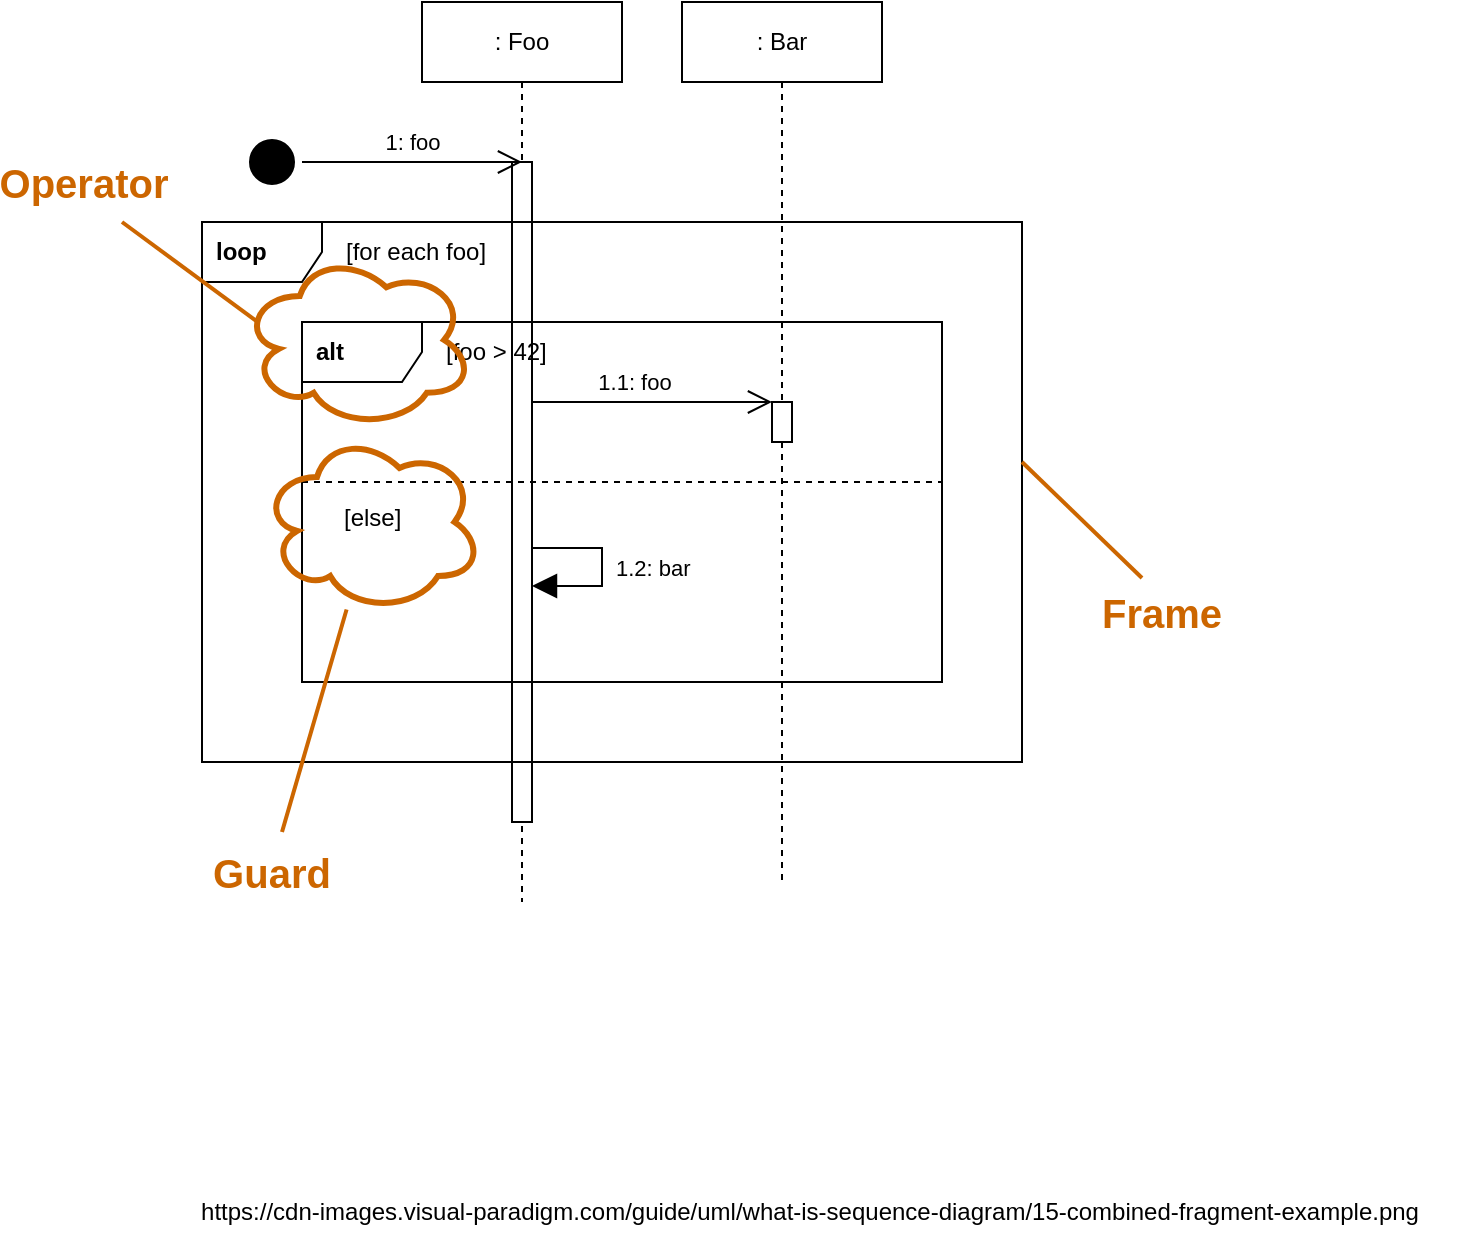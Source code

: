 <mxfile version="21.0.4" type="device"><diagram name="Page-1" id="hWXQlN_SlUSQMH_7Mq-K"><mxGraphModel dx="911" dy="596" grid="1" gridSize="5" guides="1" tooltips="1" connect="1" arrows="1" fold="1" page="1" pageScale="1" pageWidth="827" pageHeight="1169" math="0" shadow="0"><root><mxCell id="0"/><mxCell id="1" parent="0"/><mxCell id="8mDDoHTems4cO-qhNGnl-1" value=": Foo" style="shape=umlLifeline;perimeter=lifelinePerimeter;whiteSpace=wrap;html=1;container=0;dropTarget=0;collapsible=0;recursiveResize=0;outlineConnect=0;portConstraint=eastwest;newEdgeStyle={&quot;edgeStyle&quot;:&quot;elbowEdgeStyle&quot;,&quot;elbow&quot;:&quot;vertical&quot;,&quot;curved&quot;:0,&quot;rounded&quot;:0};allowArrows=0;connectable=0;" vertex="1" parent="1"><mxGeometry x="220" y="50" width="100" height="450" as="geometry"/></mxCell><mxCell id="8mDDoHTems4cO-qhNGnl-2" value="" style="rounded=0;whiteSpace=wrap;html=1;connectable=0;" vertex="1" parent="1"><mxGeometry x="265" y="130" width="10" height="330" as="geometry"/></mxCell><mxCell id="8mDDoHTems4cO-qhNGnl-3" value="" style="ellipse;html=1;shape=startState;fillColor=#000000;strokeColor=#000000;strokeWidth=1;" vertex="1" parent="1"><mxGeometry x="130" y="115" width="30" height="30" as="geometry"/></mxCell><mxCell id="8mDDoHTems4cO-qhNGnl-10" value="" style="endArrow=open;html=1;rounded=0;endFill=0;endSize=10;startSize=10;" edge="1" parent="1" source="8mDDoHTems4cO-qhNGnl-3"><mxGeometry width="50" height="50" relative="1" as="geometry"><mxPoint x="120" y="220" as="sourcePoint"/><mxPoint x="270" y="130" as="targetPoint"/></mxGeometry></mxCell><mxCell id="8mDDoHTems4cO-qhNGnl-11" value="1: foo" style="edgeLabel;html=1;align=center;verticalAlign=middle;resizable=0;points=[];" vertex="1" connectable="0" parent="8mDDoHTems4cO-qhNGnl-10"><mxGeometry x="0.095" y="2" relative="1" as="geometry"><mxPoint x="-5" y="-8" as="offset"/></mxGeometry></mxCell><mxCell id="8mDDoHTems4cO-qhNGnl-12" value="&lt;b&gt;loop&lt;/b&gt;" style="shape=umlFrame;whiteSpace=wrap;html=1;width=60;height=30;boundedLbl=1;verticalAlign=middle;align=left;spacingLeft=5;strokeWidth=1;container=1;recursiveResize=0;collapsible=0;swimlaneFillColor=none;connectable=0;" vertex="1" parent="1"><mxGeometry x="110" y="160" width="410" height="270" as="geometry"/></mxCell><mxCell id="8mDDoHTems4cO-qhNGnl-13" value="[for each foo]" style="text;html=1;strokeColor=none;fillColor=none;align=left;verticalAlign=middle;whiteSpace=wrap;rounded=0;" vertex="1" parent="8mDDoHTems4cO-qhNGnl-12"><mxGeometry x="70" width="220" height="30" as="geometry"/></mxCell><mxCell id="8mDDoHTems4cO-qhNGnl-14" value="&lt;b&gt;alt&lt;/b&gt;" style="shape=umlFrame;whiteSpace=wrap;html=1;width=60;height=30;boundedLbl=1;verticalAlign=middle;align=left;spacingLeft=5;strokeWidth=1;container=1;recursiveResize=0;collapsible=0;swimlaneFillColor=none;connectable=0;" vertex="1" parent="8mDDoHTems4cO-qhNGnl-12"><mxGeometry x="50" y="50" width="320" height="180" as="geometry"/></mxCell><mxCell id="8mDDoHTems4cO-qhNGnl-15" value="[foo &amp;gt; 42]" style="text;html=1;strokeColor=none;fillColor=none;align=left;verticalAlign=middle;whiteSpace=wrap;rounded=0;" vertex="1" parent="8mDDoHTems4cO-qhNGnl-14"><mxGeometry x="70" width="220" height="30" as="geometry"/></mxCell><mxCell id="8mDDoHTems4cO-qhNGnl-16" value="[else]" style="text;html=1;strokeColor=none;fillColor=none;align=left;verticalAlign=middle;whiteSpace=wrap;rounded=0;" vertex="1" parent="8mDDoHTems4cO-qhNGnl-14"><mxGeometry x="19" y="83" width="220" height="30" as="geometry"/></mxCell><mxCell id="8mDDoHTems4cO-qhNGnl-17" value="" style="endArrow=none;dashed=1;html=1;rounded=0;" edge="1" parent="8mDDoHTems4cO-qhNGnl-14"><mxGeometry width="50" height="50" relative="1" as="geometry"><mxPoint y="80" as="sourcePoint"/><mxPoint x="320" y="80" as="targetPoint"/></mxGeometry></mxCell><mxCell id="8mDDoHTems4cO-qhNGnl-20" value="" style="endArrow=open;html=1;rounded=0;endFill=0;endSize=10;startSize=10;exitX=0.75;exitY=0;exitDx=0;exitDy=0;" edge="1" parent="8mDDoHTems4cO-qhNGnl-14"><mxGeometry width="50" height="50" relative="1" as="geometry"><mxPoint x="115" y="40" as="sourcePoint"/><mxPoint x="235" y="40" as="targetPoint"/></mxGeometry></mxCell><mxCell id="8mDDoHTems4cO-qhNGnl-21" value="1.1: foo" style="edgeLabel;html=1;align=center;verticalAlign=middle;resizable=0;points=[];" vertex="1" connectable="0" parent="8mDDoHTems4cO-qhNGnl-20"><mxGeometry x="0.095" y="2" relative="1" as="geometry"><mxPoint x="-15" y="-8" as="offset"/></mxGeometry></mxCell><mxCell id="8mDDoHTems4cO-qhNGnl-36" value="" style="endArrow=block;html=1;rounded=0;endFill=1;endSize=10;startSize=10;exitX=0.956;exitY=0.331;exitDx=0;exitDy=0;exitPerimeter=0;entryX=1.027;entryY=0.399;entryDx=0;entryDy=0;entryPerimeter=0;" edge="1" parent="8mDDoHTems4cO-qhNGnl-14"><mxGeometry width="50" height="50" relative="1" as="geometry"><mxPoint x="115" y="113" as="sourcePoint"/><mxPoint x="115" y="132" as="targetPoint"/><Array as="points"><mxPoint x="150" y="113"/><mxPoint x="150" y="132"/></Array></mxGeometry></mxCell><mxCell id="8mDDoHTems4cO-qhNGnl-37" value="1.2: bar" style="edgeLabel;html=1;align=left;verticalAlign=middle;resizable=0;points=[];" vertex="1" connectable="0" parent="8mDDoHTems4cO-qhNGnl-36"><mxGeometry x="0.095" y="2" relative="1" as="geometry"><mxPoint x="3" y="-4" as="offset"/></mxGeometry></mxCell><mxCell id="8mDDoHTems4cO-qhNGnl-44" value="" style="ellipse;shape=cloud;whiteSpace=wrap;html=1;fontSize=12;fillColor=none;strokeWidth=3;strokeColor=#CC6600;" vertex="1" parent="8mDDoHTems4cO-qhNGnl-14"><mxGeometry x="-30" y="-35" width="115.5" height="88" as="geometry"/></mxCell><mxCell id="8mDDoHTems4cO-qhNGnl-38" value="" style="ellipse;shape=cloud;whiteSpace=wrap;html=1;fontSize=12;fillColor=none;strokeWidth=3;strokeColor=#CC6600;" vertex="1" parent="8mDDoHTems4cO-qhNGnl-12"><mxGeometry x="30" y="105" width="110" height="90" as="geometry"/></mxCell><mxCell id="8mDDoHTems4cO-qhNGnl-18" value=": Bar" style="shape=umlLifeline;perimeter=lifelinePerimeter;whiteSpace=wrap;html=1;container=0;dropTarget=0;collapsible=0;recursiveResize=0;outlineConnect=0;portConstraint=eastwest;newEdgeStyle={&quot;edgeStyle&quot;:&quot;elbowEdgeStyle&quot;,&quot;elbow&quot;:&quot;vertical&quot;,&quot;curved&quot;:0,&quot;rounded&quot;:0};allowArrows=0;connectable=0;" vertex="1" parent="1"><mxGeometry x="350" y="50" width="100" height="440" as="geometry"/></mxCell><mxCell id="8mDDoHTems4cO-qhNGnl-19" value="" style="rounded=0;whiteSpace=wrap;html=1;connectable=0;" vertex="1" parent="1"><mxGeometry x="395" y="250" width="10" height="20" as="geometry"/></mxCell><mxCell id="8mDDoHTems4cO-qhNGnl-35" value="https://cdn-images.visual-paradigm.com/guide/uml/what-is-sequence-diagram/15-combined-fragment-example.png" style="text;html=1;strokeColor=none;fillColor=none;align=center;verticalAlign=middle;whiteSpace=wrap;rounded=0;" vertex="1" parent="1"><mxGeometry x="79" y="640" width="670" height="30" as="geometry"/></mxCell><mxCell id="8mDDoHTems4cO-qhNGnl-39" value="Guard" style="text;html=1;strokeColor=none;fillColor=none;align=center;verticalAlign=middle;whiteSpace=wrap;rounded=0;fontSize=20;fontStyle=1;fontColor=#CC6600;" vertex="1" parent="1"><mxGeometry x="115" y="470" width="60" height="30" as="geometry"/></mxCell><mxCell id="8mDDoHTems4cO-qhNGnl-40" value="" style="endArrow=none;html=1;rounded=0;strokeWidth=2;strokeColor=#CC6600;" edge="1" parent="1" target="8mDDoHTems4cO-qhNGnl-38"><mxGeometry width="50" height="50" relative="1" as="geometry"><mxPoint x="150" y="465" as="sourcePoint"/><mxPoint x="280" y="550" as="targetPoint"/></mxGeometry></mxCell><mxCell id="8mDDoHTems4cO-qhNGnl-42" value="Frame" style="text;html=1;strokeColor=none;fillColor=none;align=center;verticalAlign=middle;whiteSpace=wrap;rounded=0;fontSize=20;fontStyle=1;fontColor=#CC6600;" vertex="1" parent="1"><mxGeometry x="560" y="340.001" width="60" height="30" as="geometry"/></mxCell><mxCell id="8mDDoHTems4cO-qhNGnl-43" value="" style="endArrow=none;html=1;rounded=0;strokeWidth=2;strokeColor=#CC6600;" edge="1" parent="1"><mxGeometry width="50" height="50" relative="1" as="geometry"><mxPoint x="580" y="338" as="sourcePoint"/><mxPoint x="520" y="280" as="targetPoint"/></mxGeometry></mxCell><mxCell id="8mDDoHTems4cO-qhNGnl-45" value="Operator" style="text;html=1;strokeColor=none;fillColor=none;align=center;verticalAlign=middle;whiteSpace=wrap;rounded=0;fontSize=20;fontStyle=1;fontColor=#CC6600;" vertex="1" parent="1"><mxGeometry x="21" y="125.001" width="60" height="30" as="geometry"/></mxCell><mxCell id="8mDDoHTems4cO-qhNGnl-46" value="" style="endArrow=none;html=1;rounded=0;strokeWidth=2;strokeColor=#CC6600;entryX=0.07;entryY=0.4;entryDx=0;entryDy=0;entryPerimeter=0;" edge="1" parent="1" target="8mDDoHTems4cO-qhNGnl-44"><mxGeometry width="50" height="50" relative="1" as="geometry"><mxPoint x="70" y="160" as="sourcePoint"/><mxPoint x="97" y="5.181" as="targetPoint"/></mxGeometry></mxCell></root></mxGraphModel></diagram></mxfile>